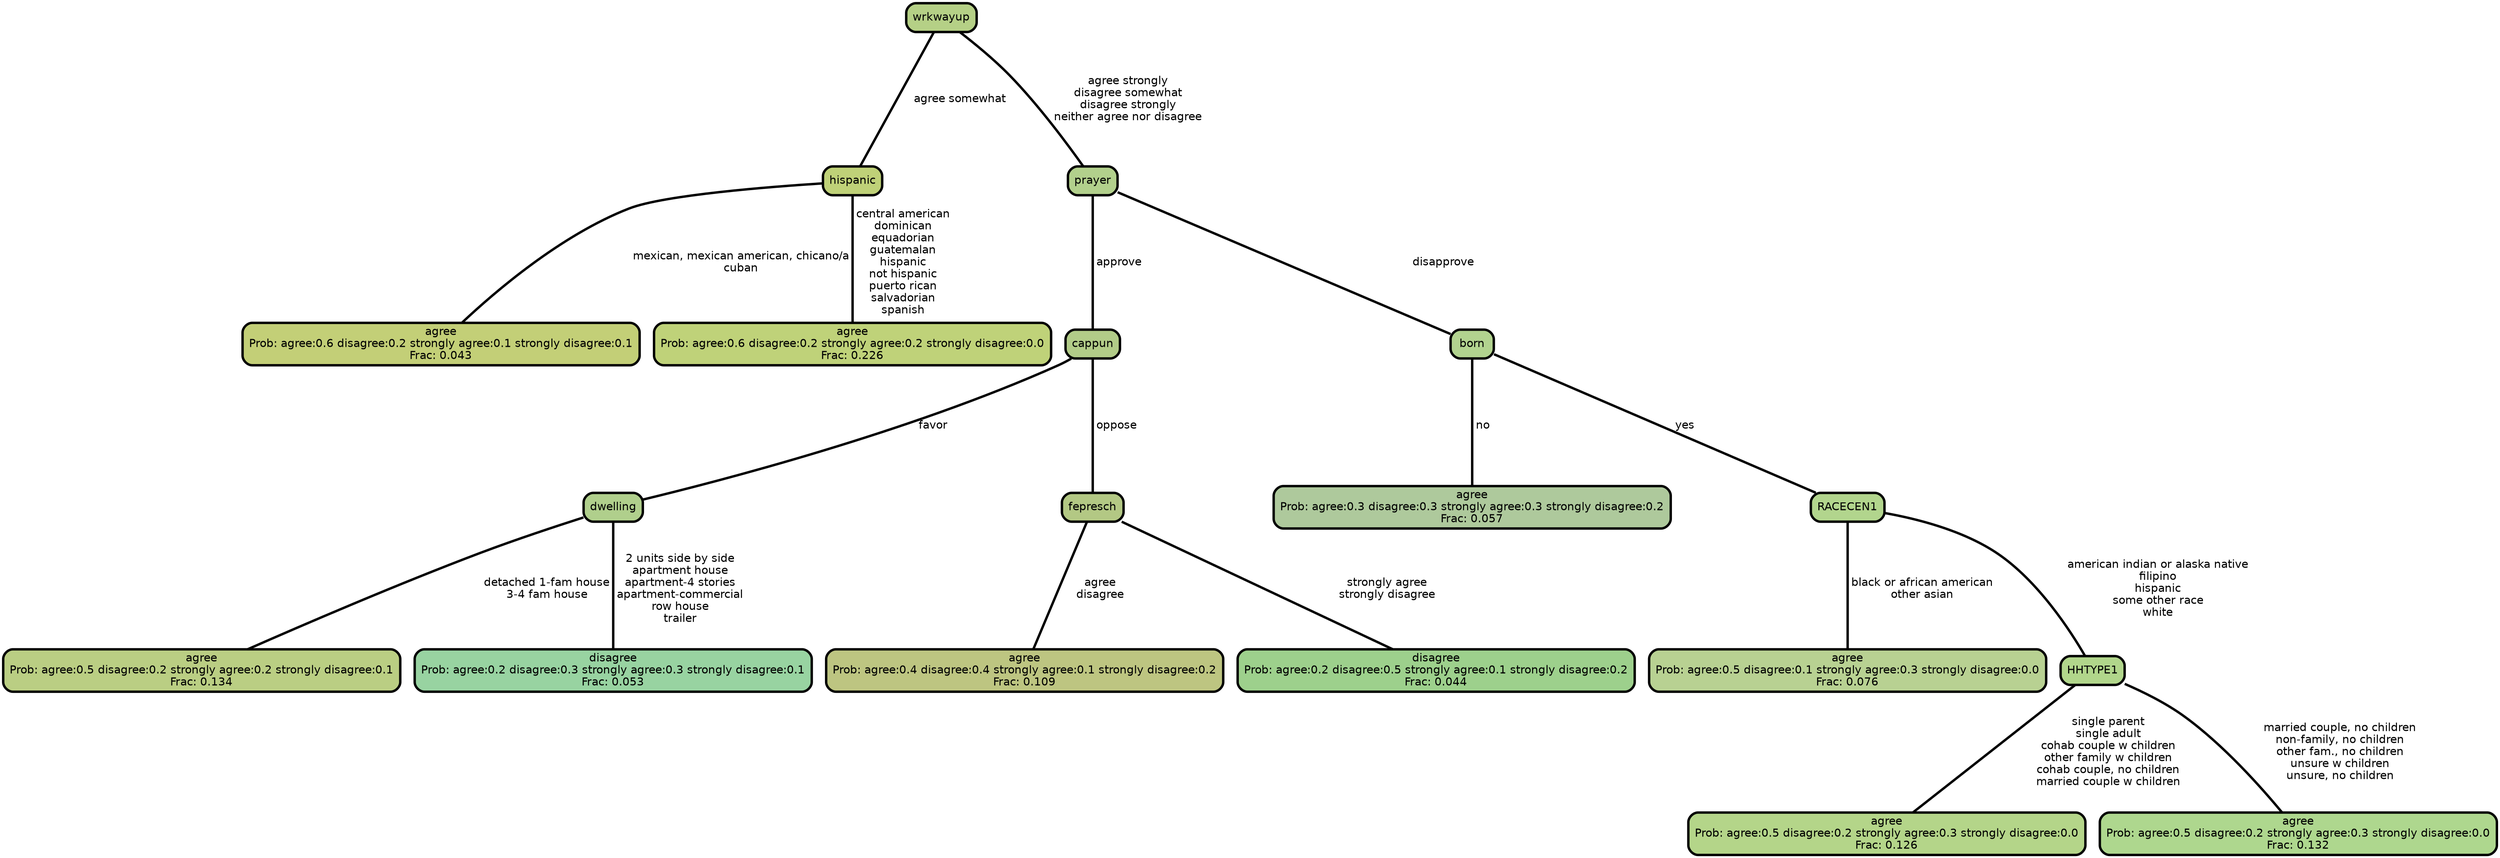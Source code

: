 graph Tree {
node [shape=box, style="filled, rounded",color="black",penwidth="3",fontcolor="black",                 fontname=helvetica] ;
graph [ranksep="0 equally", splines=straight,                 bgcolor=transparent, dpi=200] ;
edge [fontname=helvetica, color=black] ;
0 [label="agree
Prob: agree:0.6 disagree:0.2 strongly agree:0.1 strongly disagree:0.1
Frac: 0.043", fillcolor="#c3cf77"] ;
1 [label="hispanic", fillcolor="#bfd178"] ;
2 [label="agree
Prob: agree:0.6 disagree:0.2 strongly agree:0.2 strongly disagree:0.0
Frac: 0.226", fillcolor="#bfd279"] ;
3 [label="wrkwayup", fillcolor="#b5d086"] ;
4 [label="agree
Prob: agree:0.5 disagree:0.2 strongly agree:0.2 strongly disagree:0.1
Frac: 0.134", fillcolor="#bace83"] ;
5 [label="dwelling", fillcolor="#b0cf8c"] ;
6 [label="disagree
Prob: agree:0.2 disagree:0.3 strongly agree:0.3 strongly disagree:0.1
Frac: 0.053", fillcolor="#98d3a1"] ;
7 [label="cappun", fillcolor="#b2cc88"] ;
8 [label="agree
Prob: agree:0.4 disagree:0.4 strongly agree:0.1 strongly disagree:0.2
Frac: 0.109", fillcolor="#bdc581"] ;
9 [label="fepresch", fillcolor="#b3c884"] ;
10 [label="disagree
Prob: agree:0.2 disagree:0.5 strongly agree:0.1 strongly disagree:0.2
Frac: 0.044", fillcolor="#9dd08c"] ;
11 [label="prayer", fillcolor="#b2d08c"] ;
12 [label="agree
Prob: agree:0.3 disagree:0.3 strongly agree:0.3 strongly disagree:0.2
Frac: 0.057", fillcolor="#aec99c"] ;
13 [label="born", fillcolor="#b2d38f"] ;
14 [label="agree
Prob: agree:0.5 disagree:0.1 strongly agree:0.3 strongly disagree:0.0
Frac: 0.076", fillcolor="#b8d192"] ;
15 [label="RACECEN1", fillcolor="#b2d58d"] ;
16 [label="agree
Prob: agree:0.5 disagree:0.2 strongly agree:0.3 strongly disagree:0.0
Frac: 0.126", fillcolor="#b4d589"] ;
17 [label="HHTYPE1", fillcolor="#b1d68b"] ;
18 [label="agree
Prob: agree:0.5 disagree:0.2 strongly agree:0.3 strongly disagree:0.0
Frac: 0.132", fillcolor="#aed78e"] ;
1 -- 0 [label=" mexican, mexican american, chicano/a\n cuban",penwidth=3] ;
1 -- 2 [label=" central american\n dominican\n equadorian\n guatemalan\n hispanic\n not hispanic\n puerto rican\n salvadorian\n spanish",penwidth=3] ;
3 -- 1 [label=" agree somewhat",penwidth=3] ;
3 -- 11 [label=" agree strongly\n disagree somewhat\n disagree strongly\n neither agree nor disagree",penwidth=3] ;
5 -- 4 [label=" detached 1-fam house\n 3-4 fam house",penwidth=3] ;
5 -- 6 [label=" 2 units side by side\n apartment house\n apartment-4 stories\n apartment-commercial\n row house\n trailer",penwidth=3] ;
7 -- 5 [label=" favor",penwidth=3] ;
7 -- 9 [label=" oppose",penwidth=3] ;
9 -- 8 [label=" agree\n disagree",penwidth=3] ;
9 -- 10 [label=" strongly agree\n strongly disagree",penwidth=3] ;
11 -- 7 [label=" approve",penwidth=3] ;
11 -- 13 [label=" disapprove",penwidth=3] ;
13 -- 12 [label=" no",penwidth=3] ;
13 -- 15 [label=" yes",penwidth=3] ;
15 -- 14 [label=" black or african american\n other asian",penwidth=3] ;
15 -- 17 [label=" american indian or alaska native\n filipino\n hispanic\n some other race\n white",penwidth=3] ;
17 -- 16 [label=" single parent\n single adult\n cohab couple w children\n other family w children\n cohab couple, no children\n married couple w children",penwidth=3] ;
17 -- 18 [label=" married couple, no children\n non-family, no children\n other fam., no children\n unsure w children\n unsure, no children",penwidth=3] ;
{rank = same;}}